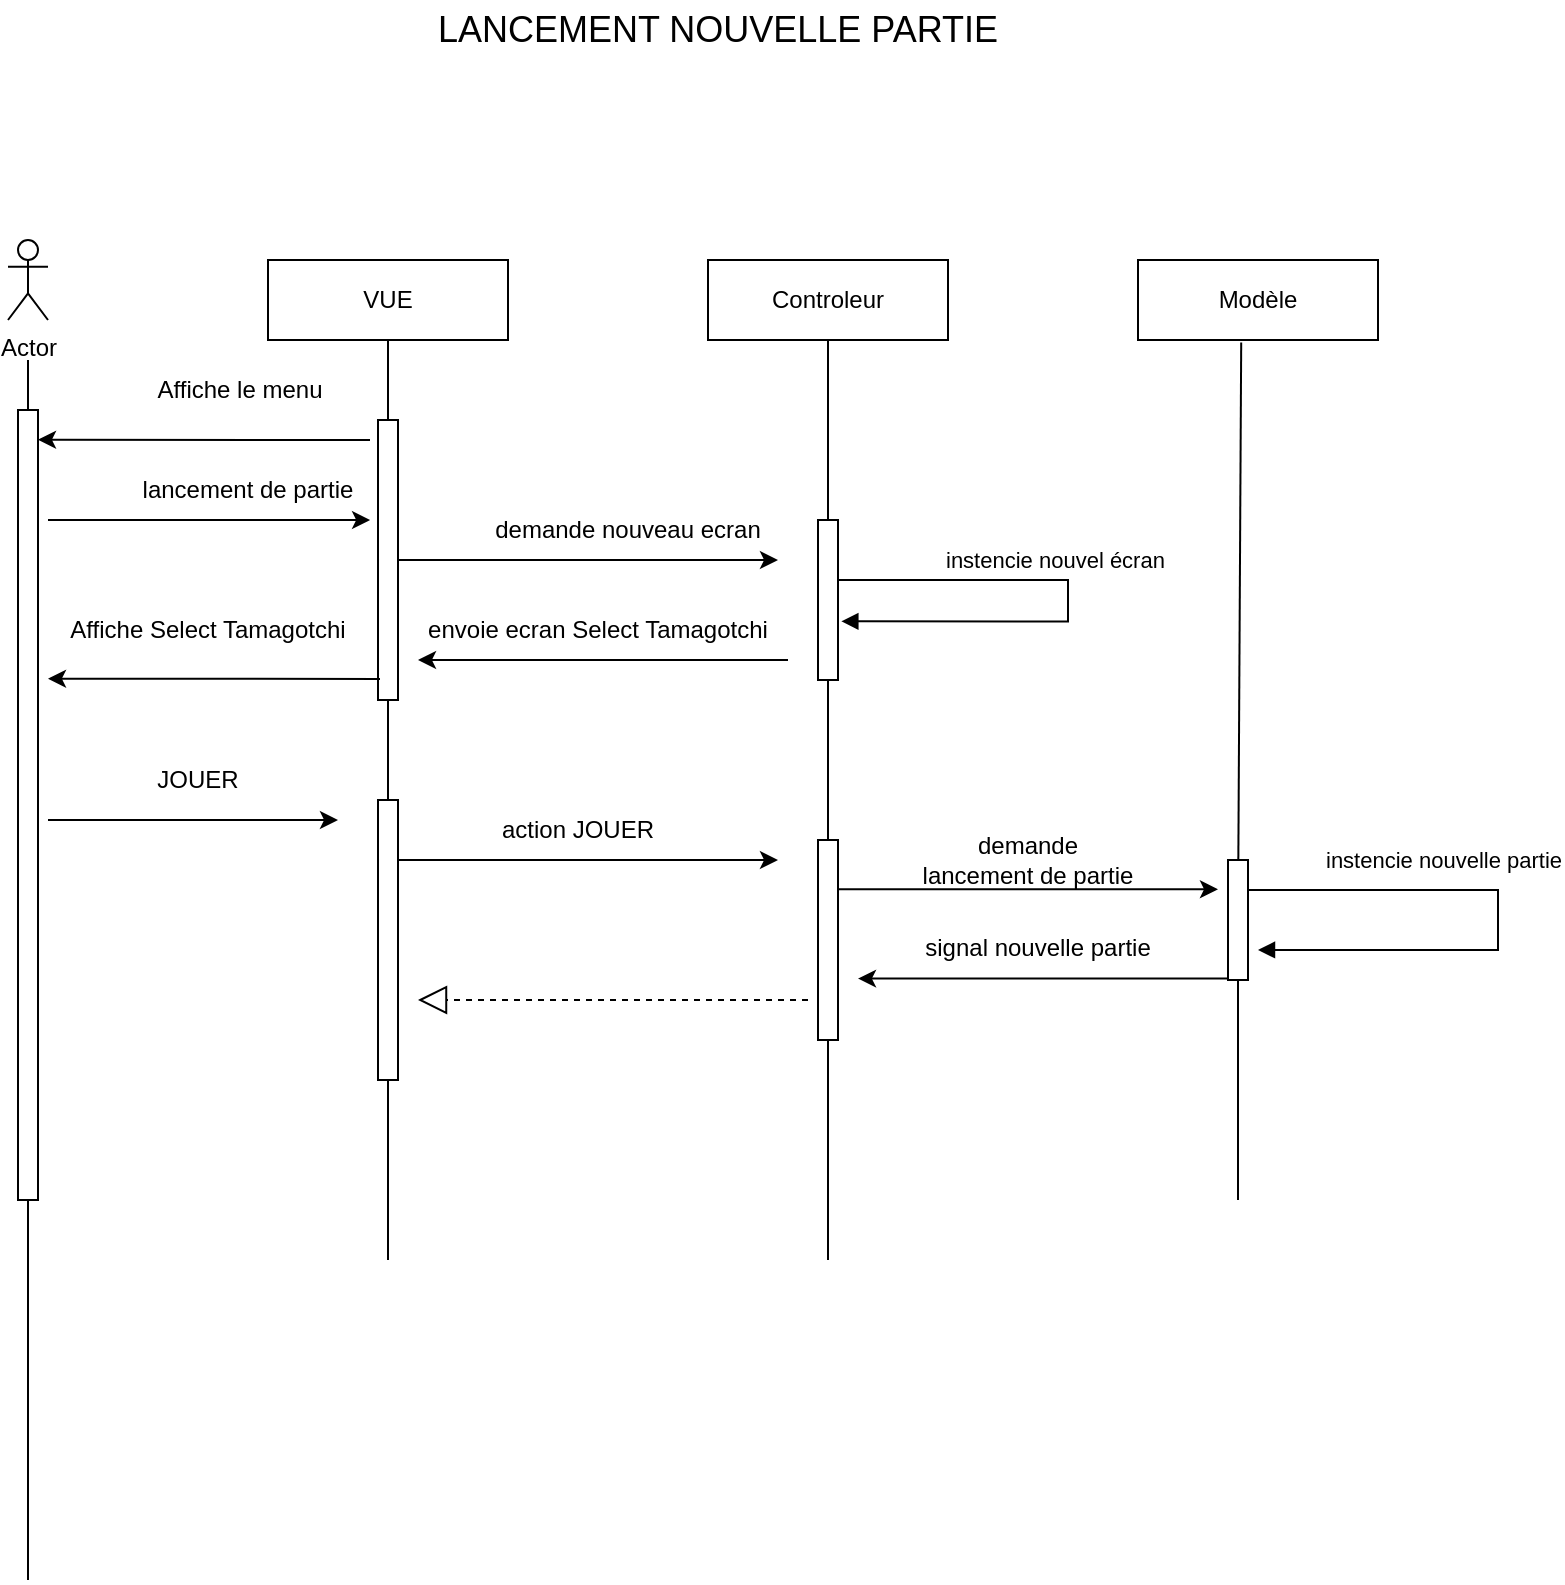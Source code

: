 <mxfile version="22.0.8" type="github" pages="3">
  <diagram name="Page-1" id="2YBvvXClWsGukQMizWep">
    <mxGraphModel dx="1836" dy="515" grid="1" gridSize="10" guides="1" tooltips="1" connect="1" arrows="1" fold="1" page="1" pageScale="1" pageWidth="850" pageHeight="1100" math="0" shadow="0">
      <root>
        <mxCell id="0" />
        <mxCell id="1" parent="0" />
        <mxCell id="erNaiqJxR4J6plPJgtmA-1" value="Actor" style="shape=umlActor;verticalLabelPosition=bottom;verticalAlign=top;html=1;outlineConnect=0;" parent="1" vertex="1">
          <mxGeometry x="-785" y="140" width="20" height="40" as="geometry" />
        </mxCell>
        <mxCell id="erNaiqJxR4J6plPJgtmA-4" value="" style="endArrow=none;html=1;rounded=0;" parent="1" edge="1">
          <mxGeometry width="50" height="50" relative="1" as="geometry">
            <mxPoint x="-775" y="810" as="sourcePoint" />
            <mxPoint x="-775" y="200" as="targetPoint" />
            <Array as="points" />
          </mxGeometry>
        </mxCell>
        <mxCell id="erNaiqJxR4J6plPJgtmA-5" value="" style="endArrow=none;html=1;rounded=0;" parent="1" source="327TcyxCbWPy4A6giVXe-14" edge="1">
          <mxGeometry width="50" height="50" relative="1" as="geometry">
            <mxPoint x="-595" y="650" as="sourcePoint" />
            <mxPoint x="-595" y="190" as="targetPoint" />
            <Array as="points" />
          </mxGeometry>
        </mxCell>
        <mxCell id="erNaiqJxR4J6plPJgtmA-7" value="VUE" style="rounded=0;whiteSpace=wrap;html=1;" parent="1" vertex="1">
          <mxGeometry x="-655" y="150" width="120" height="40" as="geometry" />
        </mxCell>
        <mxCell id="erNaiqJxR4J6plPJgtmA-9" value="" style="endArrow=classic;html=1;rounded=0;entryX=0.907;entryY=1;entryDx=0;entryDy=0;entryPerimeter=0;" parent="1" target="327TcyxCbWPy4A6giVXe-1" edge="1">
          <mxGeometry width="50" height="50" relative="1" as="geometry">
            <mxPoint x="-765" y="280" as="sourcePoint" />
            <mxPoint x="-570" y="280" as="targetPoint" />
          </mxGeometry>
        </mxCell>
        <mxCell id="erNaiqJxR4J6plPJgtmA-10" value="" style="endArrow=classic;html=1;rounded=0;entryX=1.4;entryY=0.025;entryDx=0;entryDy=0;entryPerimeter=0;" parent="1" edge="1">
          <mxGeometry width="50" height="50" relative="1" as="geometry">
            <mxPoint x="-604" y="240" as="sourcePoint" />
            <mxPoint x="-770" y="239.875" as="targetPoint" />
          </mxGeometry>
        </mxCell>
        <mxCell id="erNaiqJxR4J6plPJgtmA-11" value="&lt;div align=&quot;center&quot;&gt;Affiche le menu&lt;br&gt;&lt;/div&gt;" style="text;html=1;strokeColor=none;fillColor=none;align=center;verticalAlign=middle;whiteSpace=wrap;rounded=0;" parent="1" vertex="1">
          <mxGeometry x="-744" y="200" width="150" height="30" as="geometry" />
        </mxCell>
        <mxCell id="327TcyxCbWPy4A6giVXe-1" value="lancement de partie" style="text;html=1;strokeColor=none;fillColor=none;align=center;verticalAlign=middle;whiteSpace=wrap;rounded=0;" parent="1" vertex="1">
          <mxGeometry x="-740" y="250" width="150" height="30" as="geometry" />
        </mxCell>
        <mxCell id="ElPt6Nl_ZY06E14EZ_ao-4" value="" style="endArrow=none;html=1;rounded=0;" parent="1" target="327TcyxCbWPy4A6giVXe-14" edge="1" source="0IzDjVCyeIBFpmfxmG8a-16">
          <mxGeometry width="50" height="50" relative="1" as="geometry">
            <mxPoint x="-595" y="650" as="sourcePoint" />
            <mxPoint x="-595" y="190" as="targetPoint" />
            <Array as="points" />
          </mxGeometry>
        </mxCell>
        <mxCell id="327TcyxCbWPy4A6giVXe-14" value="" style="rounded=0;whiteSpace=wrap;html=1;" parent="1" vertex="1">
          <mxGeometry x="-600" y="230" width="10" height="140" as="geometry" />
        </mxCell>
        <mxCell id="stqG8N-yaftMAbIO_Vs1-3" value="" style="endArrow=classic;html=1;rounded=0;" parent="1" target="stqG8N-yaftMAbIO_Vs1-2" edge="1">
          <mxGeometry width="50" height="50" relative="1" as="geometry">
            <mxPoint x="-775" y="289.5" as="sourcePoint" />
            <mxPoint x="-495" y="290" as="targetPoint" />
          </mxGeometry>
        </mxCell>
        <mxCell id="stqG8N-yaftMAbIO_Vs1-2" value="" style="rounded=0;whiteSpace=wrap;html=1;" parent="1" vertex="1">
          <mxGeometry x="-780" y="225" width="10" height="395" as="geometry" />
        </mxCell>
        <mxCell id="stqG8N-yaftMAbIO_Vs1-33" value="" style="endArrow=none;html=1;rounded=0;" parent="1" source="stqG8N-yaftMAbIO_Vs1-36" edge="1">
          <mxGeometry width="50" height="50" relative="1" as="geometry">
            <mxPoint x="-375" y="650" as="sourcePoint" />
            <mxPoint x="-375" y="190" as="targetPoint" />
            <Array as="points" />
          </mxGeometry>
        </mxCell>
        <mxCell id="stqG8N-yaftMAbIO_Vs1-34" value="Controleur" style="rounded=0;whiteSpace=wrap;html=1;" parent="1" vertex="1">
          <mxGeometry x="-435" y="150" width="120" height="40" as="geometry" />
        </mxCell>
        <mxCell id="stqG8N-yaftMAbIO_Vs1-35" value="" style="endArrow=none;html=1;rounded=0;" parent="1" target="stqG8N-yaftMAbIO_Vs1-36" edge="1" source="0IzDjVCyeIBFpmfxmG8a-24">
          <mxGeometry width="50" height="50" relative="1" as="geometry">
            <mxPoint x="-375" y="650" as="sourcePoint" />
            <mxPoint x="-375" y="190" as="targetPoint" />
            <Array as="points" />
          </mxGeometry>
        </mxCell>
        <mxCell id="stqG8N-yaftMAbIO_Vs1-36" value="" style="rounded=0;whiteSpace=wrap;html=1;" parent="1" vertex="1">
          <mxGeometry x="-380" y="280" width="10" height="80" as="geometry" />
        </mxCell>
        <mxCell id="stqG8N-yaftMAbIO_Vs1-46" style="edgeStyle=orthogonalEdgeStyle;rounded=0;orthogonalLoop=1;jettySize=auto;html=1;exitX=0.5;exitY=1;exitDx=0;exitDy=0;" parent="1" source="327TcyxCbWPy4A6giVXe-14" target="327TcyxCbWPy4A6giVXe-14" edge="1">
          <mxGeometry relative="1" as="geometry" />
        </mxCell>
        <mxCell id="uhl7rv8vvFgM7ZdXbyUr-2" value="demande nouveau ecran" style="text;html=1;strokeColor=none;fillColor=none;align=center;verticalAlign=middle;whiteSpace=wrap;rounded=0;" vertex="1" parent="1">
          <mxGeometry x="-550" y="270" width="150" height="30" as="geometry" />
        </mxCell>
        <mxCell id="uhl7rv8vvFgM7ZdXbyUr-3" value="" style="endArrow=classic;html=1;rounded=0;fontStyle=1" edge="1" parent="1">
          <mxGeometry width="50" height="50" relative="1" as="geometry">
            <mxPoint x="-590" y="300" as="sourcePoint" />
            <mxPoint x="-400" y="300" as="targetPoint" />
          </mxGeometry>
        </mxCell>
        <mxCell id="uhl7rv8vvFgM7ZdXbyUr-5" value="" style="endArrow=classic;html=1;rounded=0;" edge="1" parent="1">
          <mxGeometry width="50" height="50" relative="1" as="geometry">
            <mxPoint x="-395" y="350" as="sourcePoint" />
            <mxPoint x="-580" y="350" as="targetPoint" />
          </mxGeometry>
        </mxCell>
        <mxCell id="uhl7rv8vvFgM7ZdXbyUr-6" value="envoie ecran Select Tamagotchi" style="text;html=1;strokeColor=none;fillColor=none;align=center;verticalAlign=middle;whiteSpace=wrap;rounded=0;" vertex="1" parent="1">
          <mxGeometry x="-580" y="320" width="180" height="30" as="geometry" />
        </mxCell>
        <mxCell id="D-MvHzw2SCdDs96djIjN-1" value="LANCEMENT NOUVELLE PARTIE" style="text;html=1;strokeColor=none;fillColor=none;align=center;verticalAlign=middle;whiteSpace=wrap;rounded=0;fontSize=18;" vertex="1" parent="1">
          <mxGeometry x="-580" y="20" width="300" height="30" as="geometry" />
        </mxCell>
        <mxCell id="0IzDjVCyeIBFpmfxmG8a-2" value="" style="endArrow=none;html=1;rounded=0;entryX=0.43;entryY=1.03;entryDx=0;entryDy=0;entryPerimeter=0;" edge="1" source="0IzDjVCyeIBFpmfxmG8a-6" target="0IzDjVCyeIBFpmfxmG8a-4" parent="1">
          <mxGeometry width="50" height="50" relative="1" as="geometry">
            <mxPoint x="-170" y="620" as="sourcePoint" />
            <mxPoint x="-170" y="330" as="targetPoint" />
            <Array as="points" />
          </mxGeometry>
        </mxCell>
        <mxCell id="0IzDjVCyeIBFpmfxmG8a-4" value="Modèle" style="rounded=0;whiteSpace=wrap;html=1;" vertex="1" parent="1">
          <mxGeometry x="-220" y="150" width="120" height="40" as="geometry" />
        </mxCell>
        <mxCell id="0IzDjVCyeIBFpmfxmG8a-5" value="" style="endArrow=none;html=1;rounded=0;" edge="1" target="0IzDjVCyeIBFpmfxmG8a-6" parent="1">
          <mxGeometry width="50" height="50" relative="1" as="geometry">
            <mxPoint x="-170" y="620" as="sourcePoint" />
            <mxPoint x="-170" y="310" as="targetPoint" />
            <Array as="points" />
          </mxGeometry>
        </mxCell>
        <mxCell id="0IzDjVCyeIBFpmfxmG8a-6" value="" style="rounded=0;whiteSpace=wrap;html=1;" vertex="1" parent="1">
          <mxGeometry x="-175" y="450" width="10" height="60" as="geometry" />
        </mxCell>
        <mxCell id="0IzDjVCyeIBFpmfxmG8a-7" value="instencie nouvelle partie" style="html=1;align=left;spacingLeft=2;endArrow=block;rounded=0;edgeStyle=orthogonalEdgeStyle;curved=0;rounded=0;exitX=0.933;exitY=0.295;exitDx=0;exitDy=0;exitPerimeter=0;" edge="1" parent="1">
          <mxGeometry x="-0.746" y="15" relative="1" as="geometry">
            <mxPoint x="-165.0" y="464.98" as="sourcePoint" />
            <Array as="points">
              <mxPoint x="-40" y="464.98" />
              <mxPoint x="-40" y="494.98" />
            </Array>
            <mxPoint x="-160" y="494.98" as="targetPoint" />
            <mxPoint as="offset" />
          </mxGeometry>
        </mxCell>
        <mxCell id="0IzDjVCyeIBFpmfxmG8a-11" value="JOUER" style="text;html=1;strokeColor=none;fillColor=none;align=center;verticalAlign=middle;whiteSpace=wrap;rounded=0;" vertex="1" parent="1">
          <mxGeometry x="-760" y="400" width="140" height="20" as="geometry" />
        </mxCell>
        <mxCell id="0IzDjVCyeIBFpmfxmG8a-13" value="" style="endArrow=classic;html=1;rounded=0;" edge="1" parent="1">
          <mxGeometry width="50" height="50" relative="1" as="geometry">
            <mxPoint x="-765" y="430" as="sourcePoint" />
            <mxPoint x="-620" y="430" as="targetPoint" />
          </mxGeometry>
        </mxCell>
        <mxCell id="0IzDjVCyeIBFpmfxmG8a-14" value="" style="endArrow=classic;html=1;rounded=0;entryX=1.4;entryY=0.025;entryDx=0;entryDy=0;entryPerimeter=0;" edge="1" parent="1">
          <mxGeometry width="50" height="50" relative="1" as="geometry">
            <mxPoint x="-599" y="359.44" as="sourcePoint" />
            <mxPoint x="-765" y="359.315" as="targetPoint" />
          </mxGeometry>
        </mxCell>
        <mxCell id="0IzDjVCyeIBFpmfxmG8a-15" value="&lt;div align=&quot;center&quot;&gt;Affiche Select Tamagotchi&lt;br&gt;&lt;/div&gt;" style="text;html=1;strokeColor=none;fillColor=none;align=center;verticalAlign=middle;whiteSpace=wrap;rounded=0;" vertex="1" parent="1">
          <mxGeometry x="-760" y="320" width="150" height="30" as="geometry" />
        </mxCell>
        <mxCell id="0IzDjVCyeIBFpmfxmG8a-17" value="" style="endArrow=none;html=1;rounded=0;" edge="1" parent="1" target="0IzDjVCyeIBFpmfxmG8a-16">
          <mxGeometry width="50" height="50" relative="1" as="geometry">
            <mxPoint x="-595" y="650" as="sourcePoint" />
            <mxPoint x="-595" y="370" as="targetPoint" />
            <Array as="points" />
          </mxGeometry>
        </mxCell>
        <mxCell id="0IzDjVCyeIBFpmfxmG8a-16" value="" style="rounded=0;whiteSpace=wrap;html=1;" vertex="1" parent="1">
          <mxGeometry x="-600" y="420" width="10" height="140" as="geometry" />
        </mxCell>
        <mxCell id="0IzDjVCyeIBFpmfxmG8a-19" value="action JOUER" style="text;html=1;strokeColor=none;fillColor=none;align=center;verticalAlign=middle;whiteSpace=wrap;rounded=0;" vertex="1" parent="1">
          <mxGeometry x="-550" y="420" width="100" height="30" as="geometry" />
        </mxCell>
        <mxCell id="0IzDjVCyeIBFpmfxmG8a-22" value="instencie nouvel écran" style="html=1;align=left;spacingLeft=2;endArrow=block;rounded=0;edgeStyle=orthogonalEdgeStyle;curved=0;rounded=0;entryX=1.1;entryY=0.876;entryDx=0;entryDy=0;entryPerimeter=0;exitX=1;exitY=0.25;exitDx=0;exitDy=0;" edge="1" parent="1">
          <mxGeometry x="-0.599" y="10" relative="1" as="geometry">
            <mxPoint x="-370" y="310.0" as="sourcePoint" />
            <Array as="points">
              <mxPoint x="-255" y="310.0" />
              <mxPoint x="-255" y="331.0" />
            </Array>
            <mxPoint x="-368.33" y="330.67" as="targetPoint" />
            <mxPoint as="offset" />
          </mxGeometry>
        </mxCell>
        <mxCell id="0IzDjVCyeIBFpmfxmG8a-23" value="" style="endArrow=classic;html=1;rounded=0;fontStyle=1" edge="1" parent="1">
          <mxGeometry width="50" height="50" relative="1" as="geometry">
            <mxPoint x="-590" y="450" as="sourcePoint" />
            <mxPoint x="-400" y="450" as="targetPoint" />
          </mxGeometry>
        </mxCell>
        <mxCell id="0IzDjVCyeIBFpmfxmG8a-25" value="" style="endArrow=none;html=1;rounded=0;" edge="1" parent="1" target="0IzDjVCyeIBFpmfxmG8a-24">
          <mxGeometry width="50" height="50" relative="1" as="geometry">
            <mxPoint x="-375" y="650" as="sourcePoint" />
            <mxPoint x="-375" y="360" as="targetPoint" />
            <Array as="points" />
          </mxGeometry>
        </mxCell>
        <mxCell id="0IzDjVCyeIBFpmfxmG8a-24" value="" style="rounded=0;whiteSpace=wrap;html=1;" vertex="1" parent="1">
          <mxGeometry x="-380" y="440" width="10" height="100" as="geometry" />
        </mxCell>
        <mxCell id="0IzDjVCyeIBFpmfxmG8a-26" value="demande lancement de partie" style="text;html=1;strokeColor=none;fillColor=none;align=center;verticalAlign=middle;whiteSpace=wrap;rounded=0;" vertex="1" parent="1">
          <mxGeometry x="-330" y="434.66" width="110" height="30" as="geometry" />
        </mxCell>
        <mxCell id="0IzDjVCyeIBFpmfxmG8a-27" value="" style="endArrow=classic;html=1;rounded=0;fontStyle=1" edge="1" parent="1">
          <mxGeometry width="50" height="50" relative="1" as="geometry">
            <mxPoint x="-370" y="464.66" as="sourcePoint" />
            <mxPoint x="-180" y="464.66" as="targetPoint" />
          </mxGeometry>
        </mxCell>
        <mxCell id="OiuwMQJCsC47Ue4c3d7c-1" value="" style="endArrow=classic;html=1;rounded=0;" edge="1" parent="1">
          <mxGeometry width="50" height="50" relative="1" as="geometry">
            <mxPoint x="-175" y="509.31" as="sourcePoint" />
            <mxPoint x="-360" y="509.31" as="targetPoint" />
          </mxGeometry>
        </mxCell>
        <mxCell id="OiuwMQJCsC47Ue4c3d7c-2" value="signal nouvelle partie" style="text;html=1;strokeColor=none;fillColor=none;align=center;verticalAlign=middle;whiteSpace=wrap;rounded=0;" vertex="1" parent="1">
          <mxGeometry x="-360" y="479.31" width="180" height="30" as="geometry" />
        </mxCell>
        <mxCell id="OiuwMQJCsC47Ue4c3d7c-4" value="" style="endArrow=block;dashed=1;endFill=0;endSize=12;html=1;rounded=0;" edge="1" parent="1">
          <mxGeometry width="160" relative="1" as="geometry">
            <mxPoint x="-385" y="520" as="sourcePoint" />
            <mxPoint x="-580" y="520" as="targetPoint" />
          </mxGeometry>
        </mxCell>
      </root>
    </mxGraphModel>
  </diagram>
  <diagram id="BjoWhivaikeUuKNBFJ7F" name="Page-2">
    <mxGraphModel dx="1191" dy="623" grid="1" gridSize="10" guides="1" tooltips="1" connect="1" arrows="1" fold="1" page="1" pageScale="1" pageWidth="827" pageHeight="1169" math="0" shadow="0">
      <root>
        <mxCell id="0" />
        <mxCell id="1" parent="0" />
        <mxCell id="l6ZcRnQxGQwLYJbbNAeA-1" value="Actor" style="shape=umlActor;verticalLabelPosition=bottom;verticalAlign=top;html=1;outlineConnect=0;" vertex="1" parent="1">
          <mxGeometry x="40" y="110" width="20" height="40" as="geometry" />
        </mxCell>
        <mxCell id="l6ZcRnQxGQwLYJbbNAeA-2" value="" style="endArrow=none;html=1;rounded=0;" edge="1" parent="1">
          <mxGeometry width="50" height="50" relative="1" as="geometry">
            <mxPoint x="50" y="780" as="sourcePoint" />
            <mxPoint x="50" y="170" as="targetPoint" />
            <Array as="points" />
          </mxGeometry>
        </mxCell>
        <mxCell id="l6ZcRnQxGQwLYJbbNAeA-3" value="" style="endArrow=none;html=1;rounded=0;" edge="1" source="l6ZcRnQxGQwLYJbbNAeA-10" parent="1">
          <mxGeometry width="50" height="50" relative="1" as="geometry">
            <mxPoint x="310" y="620" as="sourcePoint" />
            <mxPoint x="310" y="160" as="targetPoint" />
            <Array as="points" />
          </mxGeometry>
        </mxCell>
        <mxCell id="l6ZcRnQxGQwLYJbbNAeA-4" value="VUE" style="rounded=0;whiteSpace=wrap;html=1;" vertex="1" parent="1">
          <mxGeometry x="250" y="120" width="120" height="40" as="geometry" />
        </mxCell>
        <mxCell id="l6ZcRnQxGQwLYJbbNAeA-5" value="" style="endArrow=classic;html=1;rounded=0;" edge="1" parent="1">
          <mxGeometry width="50" height="50" relative="1" as="geometry">
            <mxPoint x="60" y="250" as="sourcePoint" />
            <mxPoint x="310" y="250" as="targetPoint" />
          </mxGeometry>
        </mxCell>
        <mxCell id="l6ZcRnQxGQwLYJbbNAeA-6" value="" style="endArrow=classic;html=1;rounded=0;entryX=1.4;entryY=0.025;entryDx=0;entryDy=0;entryPerimeter=0;" edge="1" target="l6ZcRnQxGQwLYJbbNAeA-13" parent="1">
          <mxGeometry width="50" height="50" relative="1" as="geometry">
            <mxPoint x="300" y="205" as="sourcePoint" />
            <mxPoint x="10" y="205" as="targetPoint" />
          </mxGeometry>
        </mxCell>
        <mxCell id="l6ZcRnQxGQwLYJbbNAeA-7" value="Affiche le Jeu" style="text;html=1;strokeColor=none;fillColor=none;align=center;verticalAlign=middle;whiteSpace=wrap;rounded=0;" vertex="1" parent="1">
          <mxGeometry x="110" y="170" width="150" height="30" as="geometry" />
        </mxCell>
        <mxCell id="l6ZcRnQxGQwLYJbbNAeA-8" value="clique parametre" style="text;html=1;strokeColor=none;fillColor=none;align=center;verticalAlign=middle;whiteSpace=wrap;rounded=0;" vertex="1" parent="1">
          <mxGeometry x="110" y="220" width="150" height="30" as="geometry" />
        </mxCell>
        <mxCell id="l6ZcRnQxGQwLYJbbNAeA-9" value="" style="endArrow=none;html=1;rounded=0;" edge="1" target="l6ZcRnQxGQwLYJbbNAeA-10" parent="1" source="39_W7SnpCq-yl0j5I8Qd-4">
          <mxGeometry width="50" height="50" relative="1" as="geometry">
            <mxPoint x="310" y="620" as="sourcePoint" />
            <mxPoint x="310" y="160" as="targetPoint" />
            <Array as="points" />
          </mxGeometry>
        </mxCell>
        <mxCell id="l6ZcRnQxGQwLYJbbNAeA-10" value="" style="rounded=0;whiteSpace=wrap;html=1;" vertex="1" parent="1">
          <mxGeometry x="305" y="200" width="10" height="140" as="geometry" />
        </mxCell>
        <mxCell id="l6ZcRnQxGQwLYJbbNAeA-12" value="" style="endArrow=classic;html=1;rounded=0;" edge="1" target="l6ZcRnQxGQwLYJbbNAeA-13" parent="1">
          <mxGeometry width="50" height="50" relative="1" as="geometry">
            <mxPoint x="50" y="259.5" as="sourcePoint" />
            <mxPoint x="330" y="260" as="targetPoint" />
          </mxGeometry>
        </mxCell>
        <mxCell id="l6ZcRnQxGQwLYJbbNAeA-13" value="" style="rounded=0;whiteSpace=wrap;html=1;" vertex="1" parent="1">
          <mxGeometry x="45" y="195" width="10" height="395" as="geometry" />
        </mxCell>
        <mxCell id="l6ZcRnQxGQwLYJbbNAeA-18" value="" style="endArrow=none;html=1;rounded=0;" edge="1" source="l6ZcRnQxGQwLYJbbNAeA-20" parent="1">
          <mxGeometry width="50" height="50" relative="1" as="geometry">
            <mxPoint x="520" y="620" as="sourcePoint" />
            <mxPoint x="520" y="160" as="targetPoint" />
            <Array as="points" />
          </mxGeometry>
        </mxCell>
        <mxCell id="l6ZcRnQxGQwLYJbbNAeA-19" value="" style="endArrow=none;html=1;rounded=0;" edge="1" target="l6ZcRnQxGQwLYJbbNAeA-20" parent="1" source="39_W7SnpCq-yl0j5I8Qd-6">
          <mxGeometry width="50" height="50" relative="1" as="geometry">
            <mxPoint x="520" y="620" as="sourcePoint" />
            <mxPoint x="520" y="160" as="targetPoint" />
            <Array as="points" />
          </mxGeometry>
        </mxCell>
        <mxCell id="l6ZcRnQxGQwLYJbbNAeA-20" value="" style="rounded=0;whiteSpace=wrap;html=1;" vertex="1" parent="1">
          <mxGeometry x="515" y="250" width="10" height="90" as="geometry" />
        </mxCell>
        <mxCell id="l6ZcRnQxGQwLYJbbNAeA-21" style="edgeStyle=orthogonalEdgeStyle;rounded=0;orthogonalLoop=1;jettySize=auto;html=1;exitX=0.5;exitY=1;exitDx=0;exitDy=0;" edge="1" source="l6ZcRnQxGQwLYJbbNAeA-10" target="l6ZcRnQxGQwLYJbbNAeA-10" parent="1">
          <mxGeometry relative="1" as="geometry" />
        </mxCell>
        <mxCell id="l6ZcRnQxGQwLYJbbNAeA-22" value="" style="endArrow=classic;html=1;rounded=0;" edge="1" parent="1">
          <mxGeometry width="50" height="50" relative="1" as="geometry">
            <mxPoint x="312.5" y="269" as="sourcePoint" />
            <mxPoint x="517.5" y="269.5" as="targetPoint" />
          </mxGeometry>
        </mxCell>
        <mxCell id="l6ZcRnQxGQwLYJbbNAeA-25" value="action pause" style="text;html=1;strokeColor=none;fillColor=none;align=center;verticalAlign=middle;whiteSpace=wrap;rounded=0;" vertex="1" parent="1">
          <mxGeometry x="340" y="240" width="150" height="30" as="geometry" />
        </mxCell>
        <mxCell id="l6ZcRnQxGQwLYJbbNAeA-28" value="" style="endArrow=block;dashed=1;endFill=0;endSize=12;html=1;rounded=0;" edge="1" parent="1">
          <mxGeometry width="160" relative="1" as="geometry">
            <mxPoint x="514" y="320" as="sourcePoint" />
            <mxPoint x="314" y="320" as="targetPoint" />
          </mxGeometry>
        </mxCell>
        <mxCell id="l6ZcRnQxGQwLYJbbNAeA-29" value="Affichage écran de Pause" style="text;html=1;strokeColor=none;fillColor=none;align=center;verticalAlign=middle;whiteSpace=wrap;rounded=0;" vertex="1" parent="1">
          <mxGeometry x="100" y="300" width="150" height="30" as="geometry" />
        </mxCell>
        <mxCell id="l6ZcRnQxGQwLYJbbNAeA-30" value="" style="endArrow=classic;html=1;rounded=0;" edge="1" parent="1">
          <mxGeometry width="50" height="50" relative="1" as="geometry">
            <mxPoint x="312.75" y="330" as="sourcePoint" />
            <mxPoint x="57.25" y="330" as="targetPoint" />
          </mxGeometry>
        </mxCell>
        <mxCell id="l6ZcRnQxGQwLYJbbNAeA-31" value="Controlleur" style="rounded=0;whiteSpace=wrap;html=1;" vertex="1" parent="1">
          <mxGeometry x="460" y="120" width="120" height="40" as="geometry" />
        </mxCell>
        <mxCell id="l6ZcRnQxGQwLYJbbNAeA-32" value="RETOUR MENU" style="text;html=1;strokeColor=none;fillColor=none;align=center;verticalAlign=middle;whiteSpace=wrap;rounded=0;fontSize=18;" vertex="1" parent="1">
          <mxGeometry x="339" y="40" width="150" height="30" as="geometry" />
        </mxCell>
        <mxCell id="39_W7SnpCq-yl0j5I8Qd-1" value="" style="endArrow=classic;html=1;rounded=0;" edge="1" parent="1">
          <mxGeometry width="50" height="50" relative="1" as="geometry">
            <mxPoint x="60" y="407.5" as="sourcePoint" />
            <mxPoint x="310" y="407.5" as="targetPoint" />
          </mxGeometry>
        </mxCell>
        <mxCell id="39_W7SnpCq-yl0j5I8Qd-2" value="clique retour menu" style="text;html=1;strokeColor=none;fillColor=none;align=center;verticalAlign=middle;whiteSpace=wrap;rounded=0;" vertex="1" parent="1">
          <mxGeometry x="100" y="377.5" width="150" height="30" as="geometry" />
        </mxCell>
        <mxCell id="39_W7SnpCq-yl0j5I8Qd-5" value="" style="endArrow=none;html=1;rounded=0;" edge="1" parent="1" target="39_W7SnpCq-yl0j5I8Qd-4">
          <mxGeometry width="50" height="50" relative="1" as="geometry">
            <mxPoint x="310" y="620" as="sourcePoint" />
            <mxPoint x="310" y="340" as="targetPoint" />
            <Array as="points" />
          </mxGeometry>
        </mxCell>
        <mxCell id="39_W7SnpCq-yl0j5I8Qd-4" value="" style="rounded=0;whiteSpace=wrap;html=1;" vertex="1" parent="1">
          <mxGeometry x="305" y="390" width="10" height="130" as="geometry" />
        </mxCell>
        <mxCell id="39_W7SnpCq-yl0j5I8Qd-7" value="" style="endArrow=none;html=1;rounded=0;" edge="1" parent="1" target="39_W7SnpCq-yl0j5I8Qd-6">
          <mxGeometry width="50" height="50" relative="1" as="geometry">
            <mxPoint x="520" y="620" as="sourcePoint" />
            <mxPoint x="520" y="310" as="targetPoint" />
            <Array as="points" />
          </mxGeometry>
        </mxCell>
        <mxCell id="39_W7SnpCq-yl0j5I8Qd-6" value="" style="rounded=0;whiteSpace=wrap;html=1;" vertex="1" parent="1">
          <mxGeometry x="515" y="390" width="10" height="130" as="geometry" />
        </mxCell>
        <mxCell id="39_W7SnpCq-yl0j5I8Qd-8" value="" style="endArrow=classic;html=1;rounded=0;" edge="1" parent="1">
          <mxGeometry width="50" height="50" relative="1" as="geometry">
            <mxPoint x="320" y="420" as="sourcePoint" />
            <mxPoint x="515" y="420" as="targetPoint" />
          </mxGeometry>
        </mxCell>
        <mxCell id="39_W7SnpCq-yl0j5I8Qd-13" value="action quitter" style="text;html=1;strokeColor=none;fillColor=none;align=center;verticalAlign=middle;whiteSpace=wrap;rounded=0;" vertex="1" parent="1">
          <mxGeometry x="339" y="390" width="150" height="30" as="geometry" />
        </mxCell>
        <mxCell id="39_W7SnpCq-yl0j5I8Qd-14" value="" style="endArrow=block;dashed=1;endFill=0;endSize=12;html=1;rounded=0;" edge="1" parent="1">
          <mxGeometry width="160" relative="1" as="geometry">
            <mxPoint x="514" y="490" as="sourcePoint" />
            <mxPoint x="314" y="490" as="targetPoint" />
          </mxGeometry>
        </mxCell>
        <mxCell id="39_W7SnpCq-yl0j5I8Qd-16" value="Affichage écran Menu de Jeu" style="text;html=1;strokeColor=none;fillColor=none;align=center;verticalAlign=middle;whiteSpace=wrap;rounded=0;" vertex="1" parent="1">
          <mxGeometry x="112.25" y="469" width="167.75" height="30" as="geometry" />
        </mxCell>
        <mxCell id="39_W7SnpCq-yl0j5I8Qd-17" value="" style="endArrow=classic;html=1;rounded=0;" edge="1" parent="1">
          <mxGeometry width="50" height="50" relative="1" as="geometry">
            <mxPoint x="312.75" y="499" as="sourcePoint" />
            <mxPoint x="57.25" y="499" as="targetPoint" />
          </mxGeometry>
        </mxCell>
        <mxCell id="xTmdPanvR6ia15hfYvBN-1" value="" style="endArrow=none;html=1;rounded=0;" edge="1" parent="1" source="xTmdPanvR6ia15hfYvBN-3">
          <mxGeometry width="50" height="50" relative="1" as="geometry">
            <mxPoint x="690" y="620" as="sourcePoint" />
            <mxPoint x="690" y="160" as="targetPoint" />
            <Array as="points" />
          </mxGeometry>
        </mxCell>
        <mxCell id="xTmdPanvR6ia15hfYvBN-2" value="" style="endArrow=none;html=1;rounded=0;" edge="1" parent="1" source="xTmdPanvR6ia15hfYvBN-6" target="xTmdPanvR6ia15hfYvBN-3">
          <mxGeometry width="50" height="50" relative="1" as="geometry">
            <mxPoint x="690" y="620" as="sourcePoint" />
            <mxPoint x="690" y="160" as="targetPoint" />
            <Array as="points" />
          </mxGeometry>
        </mxCell>
        <mxCell id="xTmdPanvR6ia15hfYvBN-3" value="" style="rounded=0;whiteSpace=wrap;html=1;" vertex="1" parent="1">
          <mxGeometry x="685" y="250" width="10" height="80" as="geometry" />
        </mxCell>
        <mxCell id="xTmdPanvR6ia15hfYvBN-4" value="Modèle" style="rounded=0;whiteSpace=wrap;html=1;" vertex="1" parent="1">
          <mxGeometry x="630" y="120" width="120" height="40" as="geometry" />
        </mxCell>
        <mxCell id="xTmdPanvR6ia15hfYvBN-5" value="" style="endArrow=none;html=1;rounded=0;" edge="1" parent="1" target="xTmdPanvR6ia15hfYvBN-6">
          <mxGeometry width="50" height="50" relative="1" as="geometry">
            <mxPoint x="690" y="620" as="sourcePoint" />
            <mxPoint x="690" y="310" as="targetPoint" />
            <Array as="points" />
          </mxGeometry>
        </mxCell>
        <mxCell id="xTmdPanvR6ia15hfYvBN-6" value="" style="rounded=0;whiteSpace=wrap;html=1;" vertex="1" parent="1">
          <mxGeometry x="685" y="410" width="10" height="80" as="geometry" />
        </mxCell>
        <mxCell id="xTmdPanvR6ia15hfYvBN-7" value="sauvegarde" style="html=1;align=left;spacingLeft=2;endArrow=block;rounded=0;edgeStyle=orthogonalEdgeStyle;curved=0;rounded=0;exitX=0.933;exitY=0.295;exitDx=0;exitDy=0;exitPerimeter=0;" edge="1" parent="1">
          <mxGeometry x="-0.462" y="10" relative="1" as="geometry">
            <mxPoint x="695.0" y="440.0" as="sourcePoint" />
            <Array as="points">
              <mxPoint x="820" y="440" />
              <mxPoint x="820" y="470" />
            </Array>
            <mxPoint x="700" y="470" as="targetPoint" />
            <mxPoint as="offset" />
          </mxGeometry>
        </mxCell>
        <mxCell id="xTmdPanvR6ia15hfYvBN-8" value="demande pause" style="text;html=1;strokeColor=none;fillColor=none;align=center;verticalAlign=middle;whiteSpace=wrap;rounded=0;" vertex="1" parent="1">
          <mxGeometry x="535" y="240" width="150" height="30" as="geometry" />
        </mxCell>
        <mxCell id="xTmdPanvR6ia15hfYvBN-9" value="" style="endArrow=classic;html=1;rounded=0;" edge="1" parent="1">
          <mxGeometry width="50" height="50" relative="1" as="geometry">
            <mxPoint x="525" y="279.5" as="sourcePoint" />
            <mxPoint x="680" y="279.5" as="targetPoint" />
          </mxGeometry>
        </mxCell>
        <mxCell id="xTmdPanvR6ia15hfYvBN-11" value="&lt;div&gt;stop &lt;br&gt;&lt;/div&gt;&lt;div&gt;le jeu&lt;br&gt;&lt;/div&gt;" style="html=1;align=left;spacingLeft=2;endArrow=block;rounded=0;edgeStyle=orthogonalEdgeStyle;curved=0;rounded=0;entryX=1.1;entryY=0.876;entryDx=0;entryDy=0;entryPerimeter=0;exitX=1;exitY=0.25;exitDx=0;exitDy=0;" edge="1" parent="1">
          <mxGeometry x="-0.462" y="10" relative="1" as="geometry">
            <mxPoint x="695" y="284.65" as="sourcePoint" />
            <Array as="points">
              <mxPoint x="810" y="284.65" />
              <mxPoint x="810" y="305.65" />
            </Array>
            <mxPoint x="696.67" y="305.32" as="targetPoint" />
            <mxPoint as="offset" />
          </mxGeometry>
        </mxCell>
        <mxCell id="xTmdPanvR6ia15hfYvBN-13" value="" style="endArrow=classic;html=1;rounded=0;" edge="1" parent="1">
          <mxGeometry width="50" height="50" relative="1" as="geometry">
            <mxPoint x="674.75" y="314.83" as="sourcePoint" />
            <mxPoint x="545.25" y="314.83" as="targetPoint" />
          </mxGeometry>
        </mxCell>
        <mxCell id="xTmdPanvR6ia15hfYvBN-14" value="signal fin de jeu" style="text;html=1;strokeColor=none;fillColor=none;align=center;verticalAlign=middle;whiteSpace=wrap;rounded=0;" vertex="1" parent="1">
          <mxGeometry x="537.5" y="290" width="145" height="20" as="geometry" />
        </mxCell>
        <mxCell id="xTmdPanvR6ia15hfYvBN-17" value="demande sauvegarde" style="text;html=1;strokeColor=none;fillColor=none;align=center;verticalAlign=middle;whiteSpace=wrap;rounded=0;" vertex="1" parent="1">
          <mxGeometry x="535" y="400" width="150" height="30" as="geometry" />
        </mxCell>
        <mxCell id="xTmdPanvR6ia15hfYvBN-18" value="" style="endArrow=classic;html=1;rounded=0;" edge="1" parent="1">
          <mxGeometry width="50" height="50" relative="1" as="geometry">
            <mxPoint x="525" y="430" as="sourcePoint" />
            <mxPoint x="680" y="430" as="targetPoint" />
          </mxGeometry>
        </mxCell>
        <mxCell id="xTmdPanvR6ia15hfYvBN-19" value="signal sauvegarde" style="text;html=1;strokeColor=none;fillColor=none;align=center;verticalAlign=middle;whiteSpace=wrap;rounded=0;" vertex="1" parent="1">
          <mxGeometry x="535" y="460" width="145" height="20" as="geometry" />
        </mxCell>
        <mxCell id="xTmdPanvR6ia15hfYvBN-20" value="" style="endArrow=classic;html=1;rounded=0;" edge="1" parent="1">
          <mxGeometry width="50" height="50" relative="1" as="geometry">
            <mxPoint x="680" y="480.24" as="sourcePoint" />
            <mxPoint x="535" y="480" as="targetPoint" />
          </mxGeometry>
        </mxCell>
      </root>
    </mxGraphModel>
  </diagram>
  <diagram id="tF_ZjK0xxZnzOm_I5cac" name="Page-3">
    <mxGraphModel dx="1434" dy="747" grid="1" gridSize="10" guides="1" tooltips="1" connect="1" arrows="1" fold="1" page="1" pageScale="1" pageWidth="827" pageHeight="1169" math="0" shadow="0">
      <root>
        <mxCell id="0" />
        <mxCell id="1" parent="0" />
        <mxCell id="oDE1mVF2loVCQig9XbU--1" value="Actor" style="shape=umlActor;verticalLabelPosition=bottom;verticalAlign=top;html=1;outlineConnect=0;" vertex="1" parent="1">
          <mxGeometry x="90" y="120" width="20" height="40" as="geometry" />
        </mxCell>
        <mxCell id="oDE1mVF2loVCQig9XbU--2" value="" style="endArrow=none;html=1;rounded=0;" edge="1" parent="1">
          <mxGeometry width="50" height="50" relative="1" as="geometry">
            <mxPoint x="100" y="790" as="sourcePoint" />
            <mxPoint x="100" y="180" as="targetPoint" />
            <Array as="points" />
          </mxGeometry>
        </mxCell>
        <mxCell id="oDE1mVF2loVCQig9XbU--3" value="" style="endArrow=none;html=1;rounded=0;" edge="1" parent="1" source="oDE1mVF2loVCQig9XbU--10">
          <mxGeometry width="50" height="50" relative="1" as="geometry">
            <mxPoint x="340" y="630" as="sourcePoint" />
            <mxPoint x="340" y="170" as="targetPoint" />
            <Array as="points" />
          </mxGeometry>
        </mxCell>
        <mxCell id="oDE1mVF2loVCQig9XbU--4" value="VUE" style="rounded=0;whiteSpace=wrap;html=1;" vertex="1" parent="1">
          <mxGeometry x="280" y="130" width="120" height="40" as="geometry" />
        </mxCell>
        <mxCell id="oDE1mVF2loVCQig9XbU--5" value="" style="endArrow=classic;html=1;rounded=0;" edge="1" parent="1">
          <mxGeometry width="50" height="50" relative="1" as="geometry">
            <mxPoint x="110" y="260" as="sourcePoint" />
            <mxPoint x="360" y="260" as="targetPoint" />
          </mxGeometry>
        </mxCell>
        <mxCell id="oDE1mVF2loVCQig9XbU--6" value="" style="endArrow=classic;html=1;rounded=0;entryX=1.4;entryY=0.025;entryDx=0;entryDy=0;entryPerimeter=0;" edge="1" parent="1" target="oDE1mVF2loVCQig9XbU--12">
          <mxGeometry width="50" height="50" relative="1" as="geometry">
            <mxPoint x="350" y="215" as="sourcePoint" />
            <mxPoint x="60" y="215" as="targetPoint" />
          </mxGeometry>
        </mxCell>
        <mxCell id="oDE1mVF2loVCQig9XbU--7" value="Affiche le Jeu" style="text;html=1;strokeColor=none;fillColor=none;align=center;verticalAlign=middle;whiteSpace=wrap;rounded=0;" vertex="1" parent="1">
          <mxGeometry x="160" y="180" width="150" height="30" as="geometry" />
        </mxCell>
        <mxCell id="oDE1mVF2loVCQig9XbU--8" value="clique parametre" style="text;html=1;strokeColor=none;fillColor=none;align=center;verticalAlign=middle;whiteSpace=wrap;rounded=0;" vertex="1" parent="1">
          <mxGeometry x="160" y="230" width="150" height="30" as="geometry" />
        </mxCell>
        <mxCell id="oDE1mVF2loVCQig9XbU--9" value="" style="endArrow=none;html=1;rounded=0;" edge="1" parent="1" source="oDE1mVF2loVCQig9XbU--27" target="oDE1mVF2loVCQig9XbU--10">
          <mxGeometry width="50" height="50" relative="1" as="geometry">
            <mxPoint x="340" y="630" as="sourcePoint" />
            <mxPoint x="340" y="170" as="targetPoint" />
            <Array as="points" />
          </mxGeometry>
        </mxCell>
        <mxCell id="oDE1mVF2loVCQig9XbU--10" value="" style="rounded=0;whiteSpace=wrap;html=1;" vertex="1" parent="1">
          <mxGeometry x="335" y="210" width="10" height="140" as="geometry" />
        </mxCell>
        <mxCell id="oDE1mVF2loVCQig9XbU--11" value="" style="endArrow=classic;html=1;rounded=0;" edge="1" parent="1" target="oDE1mVF2loVCQig9XbU--12">
          <mxGeometry width="50" height="50" relative="1" as="geometry">
            <mxPoint x="100" y="269.5" as="sourcePoint" />
            <mxPoint x="380" y="270" as="targetPoint" />
          </mxGeometry>
        </mxCell>
        <mxCell id="oDE1mVF2loVCQig9XbU--12" value="" style="rounded=0;whiteSpace=wrap;html=1;" vertex="1" parent="1">
          <mxGeometry x="95" y="205" width="10" height="395" as="geometry" />
        </mxCell>
        <mxCell id="oDE1mVF2loVCQig9XbU--13" value="" style="endArrow=none;html=1;rounded=0;" edge="1" parent="1" source="oDE1mVF2loVCQig9XbU--15">
          <mxGeometry width="50" height="50" relative="1" as="geometry">
            <mxPoint x="560" y="630" as="sourcePoint" />
            <mxPoint x="560" y="170" as="targetPoint" />
            <Array as="points" />
          </mxGeometry>
        </mxCell>
        <mxCell id="oDE1mVF2loVCQig9XbU--14" value="" style="endArrow=none;html=1;rounded=0;" edge="1" parent="1" source="oDE1mVF2loVCQig9XbU--29" target="oDE1mVF2loVCQig9XbU--15">
          <mxGeometry width="50" height="50" relative="1" as="geometry">
            <mxPoint x="560" y="630" as="sourcePoint" />
            <mxPoint x="560" y="170" as="targetPoint" />
            <Array as="points" />
          </mxGeometry>
        </mxCell>
        <mxCell id="oDE1mVF2loVCQig9XbU--15" value="" style="rounded=0;whiteSpace=wrap;html=1;" vertex="1" parent="1">
          <mxGeometry x="555" y="260" width="10" height="60" as="geometry" />
        </mxCell>
        <mxCell id="oDE1mVF2loVCQig9XbU--16" style="edgeStyle=orthogonalEdgeStyle;rounded=0;orthogonalLoop=1;jettySize=auto;html=1;exitX=0.5;exitY=1;exitDx=0;exitDy=0;" edge="1" parent="1" source="oDE1mVF2loVCQig9XbU--10" target="oDE1mVF2loVCQig9XbU--10">
          <mxGeometry relative="1" as="geometry" />
        </mxCell>
        <mxCell id="oDE1mVF2loVCQig9XbU--17" value="" style="endArrow=classic;html=1;rounded=0;" edge="1" parent="1">
          <mxGeometry width="50" height="50" relative="1" as="geometry">
            <mxPoint x="360" y="279.5" as="sourcePoint" />
            <mxPoint x="565" y="280" as="targetPoint" />
          </mxGeometry>
        </mxCell>
        <mxCell id="oDE1mVF2loVCQig9XbU--18" value="Arret du jeu" style="text;html=1;strokeColor=none;fillColor=none;align=center;verticalAlign=middle;whiteSpace=wrap;rounded=0;" vertex="1" parent="1">
          <mxGeometry x="385" y="250" width="150" height="30" as="geometry" />
        </mxCell>
        <mxCell id="oDE1mVF2loVCQig9XbU--19" value="" style="endArrow=block;dashed=1;endFill=0;endSize=12;html=1;rounded=0;" edge="1" parent="1">
          <mxGeometry width="160" relative="1" as="geometry">
            <mxPoint x="560" y="310" as="sourcePoint" />
            <mxPoint x="360" y="310" as="targetPoint" />
          </mxGeometry>
        </mxCell>
        <mxCell id="oDE1mVF2loVCQig9XbU--20" value="Affichage écran de Pause" style="text;html=1;strokeColor=none;fillColor=none;align=center;verticalAlign=middle;whiteSpace=wrap;rounded=0;" vertex="1" parent="1">
          <mxGeometry x="150" y="310" width="150" height="30" as="geometry" />
        </mxCell>
        <mxCell id="oDE1mVF2loVCQig9XbU--21" value="" style="endArrow=classic;html=1;rounded=0;" edge="1" parent="1">
          <mxGeometry width="50" height="50" relative="1" as="geometry">
            <mxPoint x="362.75" y="340" as="sourcePoint" />
            <mxPoint x="107.25" y="340" as="targetPoint" />
          </mxGeometry>
        </mxCell>
        <mxCell id="oDE1mVF2loVCQig9XbU--22" value="Controlleur" style="rounded=0;whiteSpace=wrap;html=1;" vertex="1" parent="1">
          <mxGeometry x="500" y="130" width="120" height="40" as="geometry" />
        </mxCell>
        <mxCell id="oDE1mVF2loVCQig9XbU--23" value="ACTION DE JEU" style="text;html=1;strokeColor=none;fillColor=none;align=center;verticalAlign=middle;whiteSpace=wrap;rounded=0;fontSize=18;" vertex="1" parent="1">
          <mxGeometry x="389" y="50" width="150" height="30" as="geometry" />
        </mxCell>
        <mxCell id="oDE1mVF2loVCQig9XbU--24" value="" style="endArrow=classic;html=1;rounded=0;" edge="1" parent="1">
          <mxGeometry width="50" height="50" relative="1" as="geometry">
            <mxPoint x="110" y="417.5" as="sourcePoint" />
            <mxPoint x="360" y="417.5" as="targetPoint" />
          </mxGeometry>
        </mxCell>
        <mxCell id="oDE1mVF2loVCQig9XbU--25" value="clique retour menu" style="text;html=1;strokeColor=none;fillColor=none;align=center;verticalAlign=middle;whiteSpace=wrap;rounded=0;" vertex="1" parent="1">
          <mxGeometry x="150" y="387.5" width="150" height="30" as="geometry" />
        </mxCell>
        <mxCell id="oDE1mVF2loVCQig9XbU--26" value="" style="endArrow=none;html=1;rounded=0;" edge="1" parent="1" target="oDE1mVF2loVCQig9XbU--27">
          <mxGeometry width="50" height="50" relative="1" as="geometry">
            <mxPoint x="340" y="630" as="sourcePoint" />
            <mxPoint x="340" y="350" as="targetPoint" />
            <Array as="points" />
          </mxGeometry>
        </mxCell>
        <mxCell id="oDE1mVF2loVCQig9XbU--27" value="" style="rounded=0;whiteSpace=wrap;html=1;" vertex="1" parent="1">
          <mxGeometry x="335" y="380" width="10" height="150" as="geometry" />
        </mxCell>
        <mxCell id="oDE1mVF2loVCQig9XbU--28" value="" style="endArrow=none;html=1;rounded=0;" edge="1" parent="1" target="oDE1mVF2loVCQig9XbU--29">
          <mxGeometry width="50" height="50" relative="1" as="geometry">
            <mxPoint x="560" y="630" as="sourcePoint" />
            <mxPoint x="560" y="320" as="targetPoint" />
            <Array as="points" />
          </mxGeometry>
        </mxCell>
        <mxCell id="oDE1mVF2loVCQig9XbU--29" value="" style="rounded=0;whiteSpace=wrap;html=1;" vertex="1" parent="1">
          <mxGeometry x="555" y="410" width="10" height="110" as="geometry" />
        </mxCell>
        <mxCell id="oDE1mVF2loVCQig9XbU--30" value="" style="endArrow=classic;html=1;rounded=0;" edge="1" parent="1">
          <mxGeometry width="50" height="50" relative="1" as="geometry">
            <mxPoint x="360" y="440" as="sourcePoint" />
            <mxPoint x="525" y="440" as="targetPoint" />
          </mxGeometry>
        </mxCell>
        <mxCell id="oDE1mVF2loVCQig9XbU--32" value="demande sauvegarde" style="text;html=1;strokeColor=none;fillColor=none;align=center;verticalAlign=middle;whiteSpace=wrap;rounded=0;" vertex="1" parent="1">
          <mxGeometry x="380" y="410" width="150" height="30" as="geometry" />
        </mxCell>
        <mxCell id="oDE1mVF2loVCQig9XbU--33" value="" style="endArrow=block;dashed=1;endFill=0;endSize=12;html=1;rounded=0;" edge="1" parent="1">
          <mxGeometry width="160" relative="1" as="geometry">
            <mxPoint x="515" y="493.5" as="sourcePoint" />
            <mxPoint x="370" y="493.5" as="targetPoint" />
          </mxGeometry>
        </mxCell>
        <mxCell id="oDE1mVF2loVCQig9XbU--34" value="Affichage écran Menu de Jeu" style="text;html=1;strokeColor=none;fillColor=none;align=center;verticalAlign=middle;whiteSpace=wrap;rounded=0;" vertex="1" parent="1">
          <mxGeometry x="162.25" y="479" width="167.75" height="30" as="geometry" />
        </mxCell>
        <mxCell id="oDE1mVF2loVCQig9XbU--35" value="" style="endArrow=classic;html=1;rounded=0;" edge="1" parent="1">
          <mxGeometry width="50" height="50" relative="1" as="geometry">
            <mxPoint x="300" y="510" as="sourcePoint" />
            <mxPoint x="119.5" y="509" as="targetPoint" />
          </mxGeometry>
        </mxCell>
      </root>
    </mxGraphModel>
  </diagram>
</mxfile>
